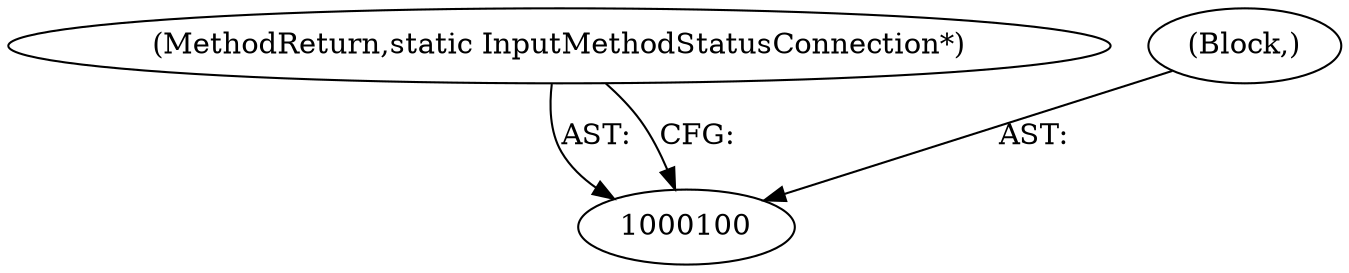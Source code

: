 digraph "0_Chrome_dc7b094a338c6c521f918f478e993f0f74bbea0d_59" {
"1000102" [label="(MethodReturn,static InputMethodStatusConnection*)"];
"1000101" [label="(Block,)"];
"1000102" -> "1000100"  [label="AST: "];
"1000102" -> "1000100"  [label="CFG: "];
"1000101" -> "1000100"  [label="AST: "];
}
